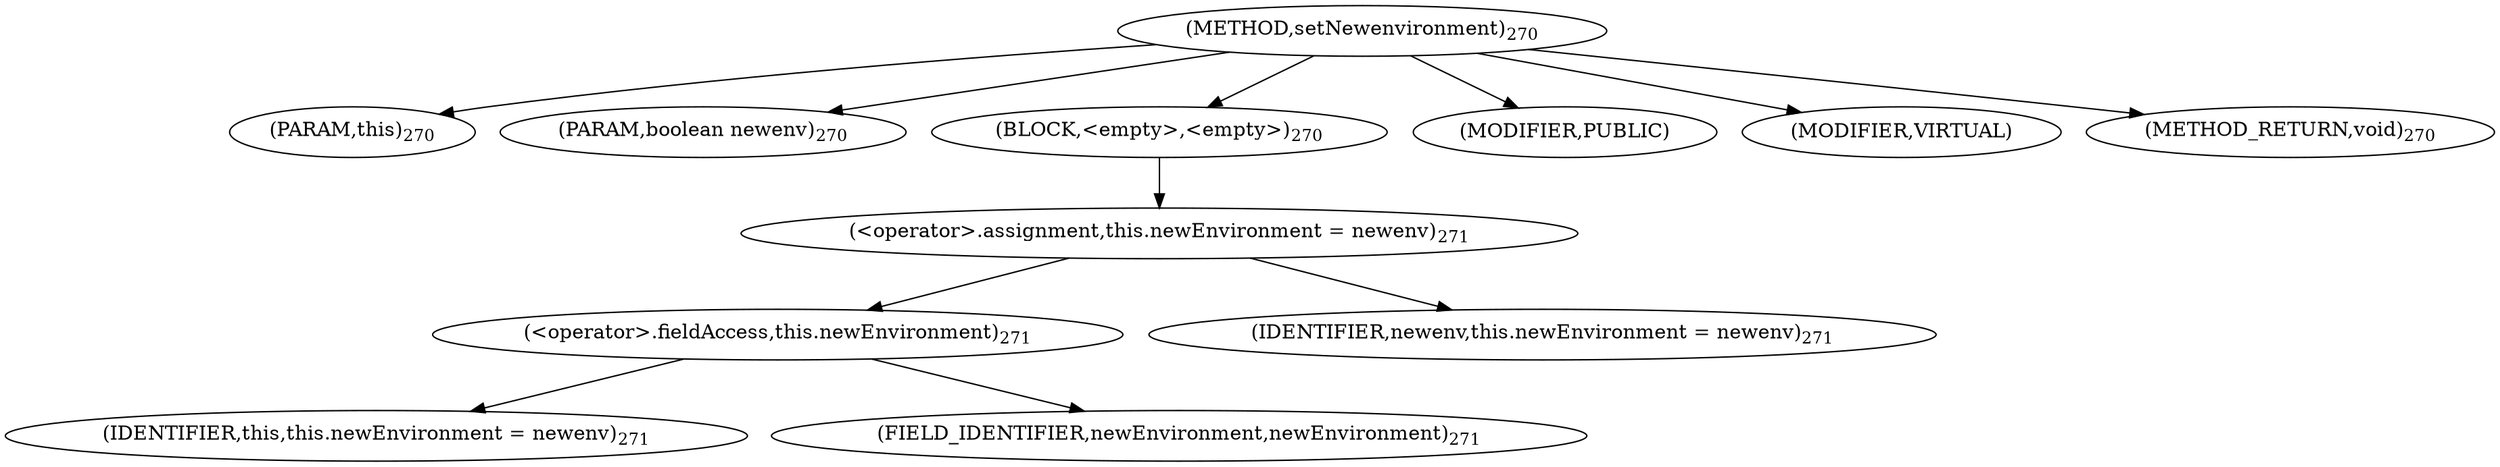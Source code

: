 digraph "setNewenvironment" {  
"634" [label = <(METHOD,setNewenvironment)<SUB>270</SUB>> ]
"635" [label = <(PARAM,this)<SUB>270</SUB>> ]
"636" [label = <(PARAM,boolean newenv)<SUB>270</SUB>> ]
"637" [label = <(BLOCK,&lt;empty&gt;,&lt;empty&gt;)<SUB>270</SUB>> ]
"638" [label = <(&lt;operator&gt;.assignment,this.newEnvironment = newenv)<SUB>271</SUB>> ]
"639" [label = <(&lt;operator&gt;.fieldAccess,this.newEnvironment)<SUB>271</SUB>> ]
"640" [label = <(IDENTIFIER,this,this.newEnvironment = newenv)<SUB>271</SUB>> ]
"641" [label = <(FIELD_IDENTIFIER,newEnvironment,newEnvironment)<SUB>271</SUB>> ]
"642" [label = <(IDENTIFIER,newenv,this.newEnvironment = newenv)<SUB>271</SUB>> ]
"643" [label = <(MODIFIER,PUBLIC)> ]
"644" [label = <(MODIFIER,VIRTUAL)> ]
"645" [label = <(METHOD_RETURN,void)<SUB>270</SUB>> ]
  "634" -> "635" 
  "634" -> "636" 
  "634" -> "637" 
  "634" -> "643" 
  "634" -> "644" 
  "634" -> "645" 
  "637" -> "638" 
  "638" -> "639" 
  "638" -> "642" 
  "639" -> "640" 
  "639" -> "641" 
}
